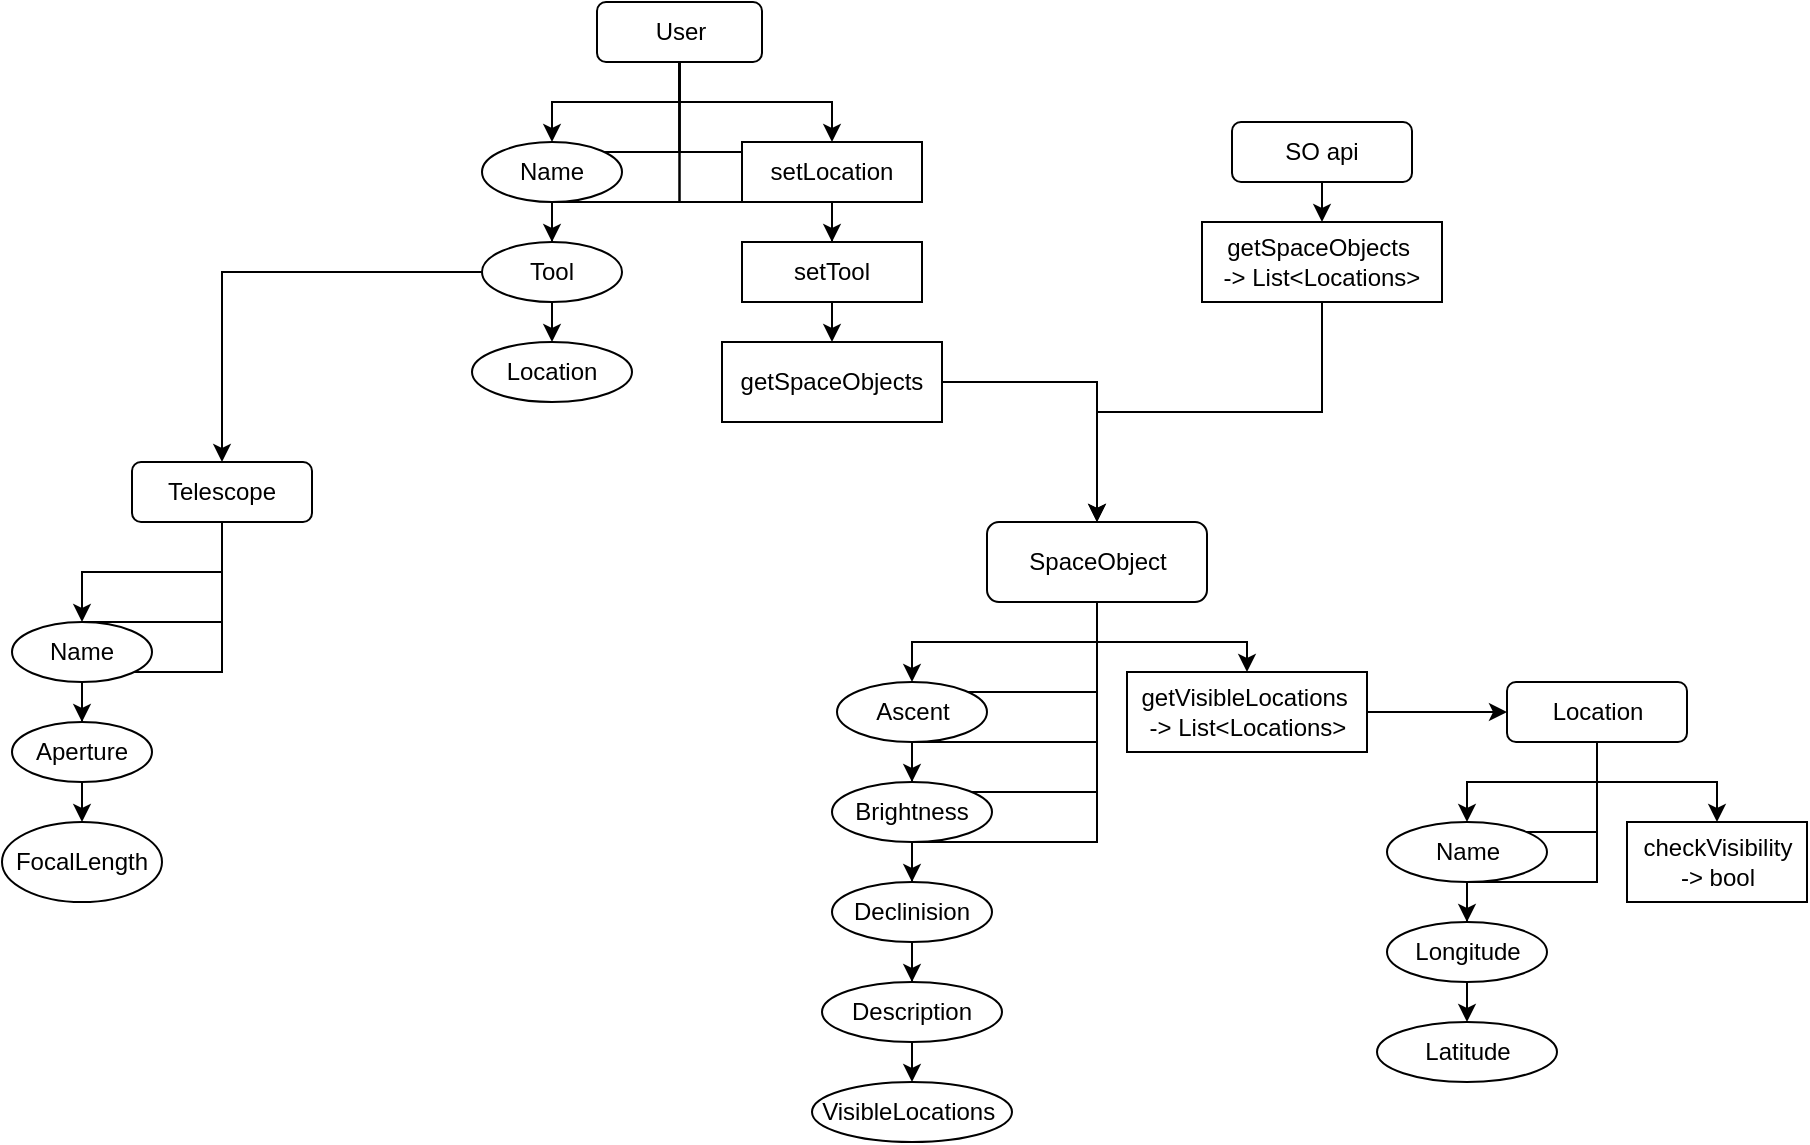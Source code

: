 <mxfile version="24.8.3">
  <diagram name="Page-1" id="ipi_x_3rsXQW3u4I-Z6s">
    <mxGraphModel dx="1687" dy="868" grid="1" gridSize="10" guides="1" tooltips="1" connect="1" arrows="1" fold="1" page="1" pageScale="1" pageWidth="850" pageHeight="1100" math="0" shadow="0">
      <root>
        <mxCell id="0" />
        <mxCell id="1" parent="0" />
        <mxCell id="dXhrQTYcjPjuALvkQTEL-3" style="edgeStyle=orthogonalEdgeStyle;rounded=0;orthogonalLoop=1;jettySize=auto;html=1;" edge="1" parent="1" source="dXhrQTYcjPjuALvkQTEL-2" target="dXhrQTYcjPjuALvkQTEL-5">
          <mxGeometry relative="1" as="geometry">
            <mxPoint x="687.5" y="410" as="targetPoint" />
          </mxGeometry>
        </mxCell>
        <mxCell id="dXhrQTYcjPjuALvkQTEL-8" style="edgeStyle=orthogonalEdgeStyle;rounded=0;orthogonalLoop=1;jettySize=auto;html=1;" edge="1" parent="1" source="dXhrQTYcjPjuALvkQTEL-2" target="dXhrQTYcjPjuALvkQTEL-9">
          <mxGeometry relative="1" as="geometry">
            <mxPoint x="782.5" y="400" as="targetPoint" />
          </mxGeometry>
        </mxCell>
        <mxCell id="dXhrQTYcjPjuALvkQTEL-10" style="edgeStyle=orthogonalEdgeStyle;rounded=0;orthogonalLoop=1;jettySize=auto;html=1;" edge="1" parent="1" source="dXhrQTYcjPjuALvkQTEL-2" target="dXhrQTYcjPjuALvkQTEL-11">
          <mxGeometry relative="1" as="geometry">
            <mxPoint x="827.5" y="400" as="targetPoint" />
          </mxGeometry>
        </mxCell>
        <mxCell id="dXhrQTYcjPjuALvkQTEL-12" style="edgeStyle=orthogonalEdgeStyle;rounded=0;orthogonalLoop=1;jettySize=auto;html=1;" edge="1" parent="1" source="dXhrQTYcjPjuALvkQTEL-2" target="dXhrQTYcjPjuALvkQTEL-13">
          <mxGeometry relative="1" as="geometry">
            <mxPoint x="687.5" y="570" as="targetPoint" />
          </mxGeometry>
        </mxCell>
        <mxCell id="dXhrQTYcjPjuALvkQTEL-14" style="edgeStyle=orthogonalEdgeStyle;rounded=0;orthogonalLoop=1;jettySize=auto;html=1;" edge="1" parent="1" source="dXhrQTYcjPjuALvkQTEL-2" target="dXhrQTYcjPjuALvkQTEL-15">
          <mxGeometry relative="1" as="geometry">
            <mxPoint x="687.5" y="620" as="targetPoint" />
          </mxGeometry>
        </mxCell>
        <mxCell id="dXhrQTYcjPjuALvkQTEL-16" style="edgeStyle=orthogonalEdgeStyle;rounded=0;orthogonalLoop=1;jettySize=auto;html=1;" edge="1" parent="1" source="dXhrQTYcjPjuALvkQTEL-2" target="dXhrQTYcjPjuALvkQTEL-18">
          <mxGeometry relative="1" as="geometry">
            <mxPoint x="817.5" y="400" as="targetPoint" />
          </mxGeometry>
        </mxCell>
        <mxCell id="dXhrQTYcjPjuALvkQTEL-2" value="SpaceObject" style="rounded=1;whiteSpace=wrap;html=1;" vertex="1" parent="1">
          <mxGeometry x="727.5" y="320" width="110" height="40" as="geometry" />
        </mxCell>
        <mxCell id="dXhrQTYcjPjuALvkQTEL-5" value="Declinision" style="ellipse;whiteSpace=wrap;html=1;" vertex="1" parent="1">
          <mxGeometry x="650" y="500" width="80" height="30" as="geometry" />
        </mxCell>
        <mxCell id="dXhrQTYcjPjuALvkQTEL-9" value="Ascent" style="ellipse;whiteSpace=wrap;html=1;" vertex="1" parent="1">
          <mxGeometry x="652.5" y="400" width="75" height="30" as="geometry" />
        </mxCell>
        <mxCell id="dXhrQTYcjPjuALvkQTEL-11" value="Brightness" style="ellipse;whiteSpace=wrap;html=1;" vertex="1" parent="1">
          <mxGeometry x="650" y="450" width="80" height="30" as="geometry" />
        </mxCell>
        <mxCell id="dXhrQTYcjPjuALvkQTEL-13" value="Description" style="ellipse;whiteSpace=wrap;html=1;" vertex="1" parent="1">
          <mxGeometry x="645" y="550" width="90" height="30" as="geometry" />
        </mxCell>
        <mxCell id="dXhrQTYcjPjuALvkQTEL-15" value="VisibleLocations&amp;nbsp;" style="ellipse;whiteSpace=wrap;html=1;" vertex="1" parent="1">
          <mxGeometry x="640" y="600" width="100" height="30" as="geometry" />
        </mxCell>
        <mxCell id="dXhrQTYcjPjuALvkQTEL-21" style="edgeStyle=orthogonalEdgeStyle;rounded=0;orthogonalLoop=1;jettySize=auto;html=1;entryX=0;entryY=0.5;entryDx=0;entryDy=0;" edge="1" parent="1" source="dXhrQTYcjPjuALvkQTEL-18" target="dXhrQTYcjPjuALvkQTEL-19">
          <mxGeometry relative="1" as="geometry" />
        </mxCell>
        <mxCell id="dXhrQTYcjPjuALvkQTEL-18" value="getVisibleLocations&amp;nbsp;&lt;div&gt;-&amp;gt; List&amp;lt;Locations&amp;gt;&lt;/div&gt;" style="rounded=0;whiteSpace=wrap;html=1;" vertex="1" parent="1">
          <mxGeometry x="797.5" y="395" width="120" height="40" as="geometry" />
        </mxCell>
        <mxCell id="dXhrQTYcjPjuALvkQTEL-22" style="edgeStyle=orthogonalEdgeStyle;rounded=0;orthogonalLoop=1;jettySize=auto;html=1;" edge="1" parent="1" source="dXhrQTYcjPjuALvkQTEL-19" target="dXhrQTYcjPjuALvkQTEL-23">
          <mxGeometry relative="1" as="geometry">
            <mxPoint x="997.5" y="470" as="targetPoint" />
          </mxGeometry>
        </mxCell>
        <mxCell id="dXhrQTYcjPjuALvkQTEL-24" style="edgeStyle=orthogonalEdgeStyle;rounded=0;orthogonalLoop=1;jettySize=auto;html=1;" edge="1" parent="1" source="dXhrQTYcjPjuALvkQTEL-19" target="dXhrQTYcjPjuALvkQTEL-25">
          <mxGeometry relative="1" as="geometry">
            <mxPoint x="987.5" y="540" as="targetPoint" />
          </mxGeometry>
        </mxCell>
        <mxCell id="dXhrQTYcjPjuALvkQTEL-26" style="edgeStyle=orthogonalEdgeStyle;rounded=0;orthogonalLoop=1;jettySize=auto;html=1;" edge="1" parent="1" source="dXhrQTYcjPjuALvkQTEL-19" target="dXhrQTYcjPjuALvkQTEL-27">
          <mxGeometry relative="1" as="geometry">
            <mxPoint x="997.5" y="590" as="targetPoint" />
          </mxGeometry>
        </mxCell>
        <mxCell id="dXhrQTYcjPjuALvkQTEL-28" style="edgeStyle=orthogonalEdgeStyle;rounded=0;orthogonalLoop=1;jettySize=auto;html=1;" edge="1" parent="1" source="dXhrQTYcjPjuALvkQTEL-19" target="dXhrQTYcjPjuALvkQTEL-29">
          <mxGeometry relative="1" as="geometry">
            <mxPoint x="1067.5" y="470" as="targetPoint" />
          </mxGeometry>
        </mxCell>
        <mxCell id="dXhrQTYcjPjuALvkQTEL-19" value="Location" style="rounded=1;whiteSpace=wrap;html=1;" vertex="1" parent="1">
          <mxGeometry x="987.5" y="400" width="90" height="30" as="geometry" />
        </mxCell>
        <mxCell id="dXhrQTYcjPjuALvkQTEL-23" value="Name" style="ellipse;whiteSpace=wrap;html=1;" vertex="1" parent="1">
          <mxGeometry x="927.5" y="470" width="80" height="30" as="geometry" />
        </mxCell>
        <mxCell id="dXhrQTYcjPjuALvkQTEL-25" value="Longitude" style="ellipse;whiteSpace=wrap;html=1;" vertex="1" parent="1">
          <mxGeometry x="927.5" y="520" width="80" height="30" as="geometry" />
        </mxCell>
        <mxCell id="dXhrQTYcjPjuALvkQTEL-27" value="Latitude" style="ellipse;whiteSpace=wrap;html=1;" vertex="1" parent="1">
          <mxGeometry x="922.5" y="570" width="90" height="30" as="geometry" />
        </mxCell>
        <mxCell id="dXhrQTYcjPjuALvkQTEL-29" value="checkVisibility&lt;br&gt;&lt;div&gt;-&amp;gt; bool&lt;/div&gt;" style="rounded=0;whiteSpace=wrap;html=1;" vertex="1" parent="1">
          <mxGeometry x="1047.5" y="470" width="90" height="40" as="geometry" />
        </mxCell>
        <mxCell id="dXhrQTYcjPjuALvkQTEL-31" style="edgeStyle=orthogonalEdgeStyle;rounded=0;orthogonalLoop=1;jettySize=auto;html=1;" edge="1" parent="1" source="dXhrQTYcjPjuALvkQTEL-30" target="dXhrQTYcjPjuALvkQTEL-32">
          <mxGeometry relative="1" as="geometry">
            <mxPoint x="545" y="130" as="targetPoint" />
          </mxGeometry>
        </mxCell>
        <mxCell id="dXhrQTYcjPjuALvkQTEL-33" style="edgeStyle=orthogonalEdgeStyle;rounded=0;orthogonalLoop=1;jettySize=auto;html=1;" edge="1" parent="1" source="dXhrQTYcjPjuALvkQTEL-30" target="dXhrQTYcjPjuALvkQTEL-34">
          <mxGeometry relative="1" as="geometry">
            <mxPoint x="515" y="200" as="targetPoint" />
          </mxGeometry>
        </mxCell>
        <mxCell id="dXhrQTYcjPjuALvkQTEL-35" style="edgeStyle=orthogonalEdgeStyle;rounded=0;orthogonalLoop=1;jettySize=auto;html=1;" edge="1" parent="1" source="dXhrQTYcjPjuALvkQTEL-30" target="dXhrQTYcjPjuALvkQTEL-36">
          <mxGeometry relative="1" as="geometry">
            <mxPoint x="535" y="260" as="targetPoint" />
          </mxGeometry>
        </mxCell>
        <mxCell id="dXhrQTYcjPjuALvkQTEL-37" style="edgeStyle=orthogonalEdgeStyle;rounded=0;orthogonalLoop=1;jettySize=auto;html=1;" edge="1" parent="1" source="dXhrQTYcjPjuALvkQTEL-30" target="dXhrQTYcjPjuALvkQTEL-38">
          <mxGeometry relative="1" as="geometry">
            <mxPoint x="615" y="130" as="targetPoint" />
          </mxGeometry>
        </mxCell>
        <mxCell id="dXhrQTYcjPjuALvkQTEL-39" style="edgeStyle=orthogonalEdgeStyle;rounded=0;orthogonalLoop=1;jettySize=auto;html=1;" edge="1" parent="1" source="dXhrQTYcjPjuALvkQTEL-30" target="dXhrQTYcjPjuALvkQTEL-40">
          <mxGeometry relative="1" as="geometry">
            <mxPoint x="615" y="230" as="targetPoint" />
          </mxGeometry>
        </mxCell>
        <mxCell id="dXhrQTYcjPjuALvkQTEL-41" style="edgeStyle=orthogonalEdgeStyle;rounded=0;orthogonalLoop=1;jettySize=auto;html=1;" edge="1" parent="1" source="dXhrQTYcjPjuALvkQTEL-30" target="dXhrQTYcjPjuALvkQTEL-42">
          <mxGeometry relative="1" as="geometry">
            <mxPoint x="615" y="250" as="targetPoint" />
          </mxGeometry>
        </mxCell>
        <mxCell id="dXhrQTYcjPjuALvkQTEL-30" value="User" style="rounded=1;whiteSpace=wrap;html=1;" vertex="1" parent="1">
          <mxGeometry x="532.5" y="60" width="82.5" height="30" as="geometry" />
        </mxCell>
        <mxCell id="dXhrQTYcjPjuALvkQTEL-32" value="Name" style="ellipse;whiteSpace=wrap;html=1;" vertex="1" parent="1">
          <mxGeometry x="475" y="130" width="70" height="30" as="geometry" />
        </mxCell>
        <mxCell id="dXhrQTYcjPjuALvkQTEL-51" style="edgeStyle=orthogonalEdgeStyle;rounded=0;orthogonalLoop=1;jettySize=auto;html=1;" edge="1" parent="1" source="dXhrQTYcjPjuALvkQTEL-34" target="dXhrQTYcjPjuALvkQTEL-44">
          <mxGeometry relative="1" as="geometry" />
        </mxCell>
        <mxCell id="dXhrQTYcjPjuALvkQTEL-34" value="Tool" style="ellipse;whiteSpace=wrap;html=1;" vertex="1" parent="1">
          <mxGeometry x="475" y="180" width="70" height="30" as="geometry" />
        </mxCell>
        <mxCell id="dXhrQTYcjPjuALvkQTEL-36" value="Location" style="ellipse;whiteSpace=wrap;html=1;" vertex="1" parent="1">
          <mxGeometry x="470" y="230" width="80" height="30" as="geometry" />
        </mxCell>
        <mxCell id="dXhrQTYcjPjuALvkQTEL-38" value="setLocation" style="rounded=0;whiteSpace=wrap;html=1;" vertex="1" parent="1">
          <mxGeometry x="605" y="130" width="90" height="30" as="geometry" />
        </mxCell>
        <mxCell id="dXhrQTYcjPjuALvkQTEL-40" value="setTool" style="rounded=0;whiteSpace=wrap;html=1;" vertex="1" parent="1">
          <mxGeometry x="605" y="180" width="90" height="30" as="geometry" />
        </mxCell>
        <mxCell id="dXhrQTYcjPjuALvkQTEL-43" style="edgeStyle=orthogonalEdgeStyle;rounded=0;orthogonalLoop=1;jettySize=auto;html=1;" edge="1" parent="1" source="dXhrQTYcjPjuALvkQTEL-42" target="dXhrQTYcjPjuALvkQTEL-2">
          <mxGeometry relative="1" as="geometry" />
        </mxCell>
        <mxCell id="dXhrQTYcjPjuALvkQTEL-42" value="getSpaceObjects" style="rounded=0;whiteSpace=wrap;html=1;" vertex="1" parent="1">
          <mxGeometry x="595" y="230" width="110" height="40" as="geometry" />
        </mxCell>
        <mxCell id="dXhrQTYcjPjuALvkQTEL-45" style="edgeStyle=orthogonalEdgeStyle;rounded=0;orthogonalLoop=1;jettySize=auto;html=1;" edge="1" parent="1" source="dXhrQTYcjPjuALvkQTEL-44" target="dXhrQTYcjPjuALvkQTEL-46">
          <mxGeometry relative="1" as="geometry">
            <mxPoint x="300" y="370" as="targetPoint" />
          </mxGeometry>
        </mxCell>
        <mxCell id="dXhrQTYcjPjuALvkQTEL-47" style="edgeStyle=orthogonalEdgeStyle;rounded=0;orthogonalLoop=1;jettySize=auto;html=1;" edge="1" parent="1" source="dXhrQTYcjPjuALvkQTEL-44" target="dXhrQTYcjPjuALvkQTEL-48">
          <mxGeometry relative="1" as="geometry">
            <mxPoint x="320" y="450" as="targetPoint" />
          </mxGeometry>
        </mxCell>
        <mxCell id="dXhrQTYcjPjuALvkQTEL-49" style="edgeStyle=orthogonalEdgeStyle;rounded=0;orthogonalLoop=1;jettySize=auto;html=1;" edge="1" parent="1" source="dXhrQTYcjPjuALvkQTEL-44" target="dXhrQTYcjPjuALvkQTEL-50">
          <mxGeometry relative="1" as="geometry">
            <mxPoint x="310" y="500" as="targetPoint" />
          </mxGeometry>
        </mxCell>
        <mxCell id="dXhrQTYcjPjuALvkQTEL-44" value="Telescope" style="rounded=1;whiteSpace=wrap;html=1;" vertex="1" parent="1">
          <mxGeometry x="300" y="290" width="90" height="30" as="geometry" />
        </mxCell>
        <mxCell id="dXhrQTYcjPjuALvkQTEL-46" value="Name" style="ellipse;whiteSpace=wrap;html=1;" vertex="1" parent="1">
          <mxGeometry x="240" y="370" width="70" height="30" as="geometry" />
        </mxCell>
        <mxCell id="dXhrQTYcjPjuALvkQTEL-48" value="Aperture" style="ellipse;whiteSpace=wrap;html=1;" vertex="1" parent="1">
          <mxGeometry x="240" y="420" width="70" height="30" as="geometry" />
        </mxCell>
        <mxCell id="dXhrQTYcjPjuALvkQTEL-50" value="FocalLength" style="ellipse;whiteSpace=wrap;html=1;" vertex="1" parent="1">
          <mxGeometry x="235" y="470" width="80" height="40" as="geometry" />
        </mxCell>
        <mxCell id="dXhrQTYcjPjuALvkQTEL-53" style="edgeStyle=orthogonalEdgeStyle;rounded=0;orthogonalLoop=1;jettySize=auto;html=1;" edge="1" parent="1" source="dXhrQTYcjPjuALvkQTEL-52">
          <mxGeometry relative="1" as="geometry">
            <mxPoint x="895" y="170" as="targetPoint" />
          </mxGeometry>
        </mxCell>
        <mxCell id="dXhrQTYcjPjuALvkQTEL-52" value="SO api" style="rounded=1;whiteSpace=wrap;html=1;" vertex="1" parent="1">
          <mxGeometry x="850" y="120" width="90" height="30" as="geometry" />
        </mxCell>
        <mxCell id="dXhrQTYcjPjuALvkQTEL-55" style="edgeStyle=orthogonalEdgeStyle;rounded=0;orthogonalLoop=1;jettySize=auto;html=1;" edge="1" parent="1" source="dXhrQTYcjPjuALvkQTEL-54" target="dXhrQTYcjPjuALvkQTEL-2">
          <mxGeometry relative="1" as="geometry" />
        </mxCell>
        <mxCell id="dXhrQTYcjPjuALvkQTEL-54" value="getSpaceObjects&amp;nbsp;&lt;div&gt;-&amp;gt; List&amp;lt;Locations&amp;gt;&lt;/div&gt;" style="rounded=0;whiteSpace=wrap;html=1;" vertex="1" parent="1">
          <mxGeometry x="835" y="170" width="120" height="40" as="geometry" />
        </mxCell>
      </root>
    </mxGraphModel>
  </diagram>
</mxfile>
